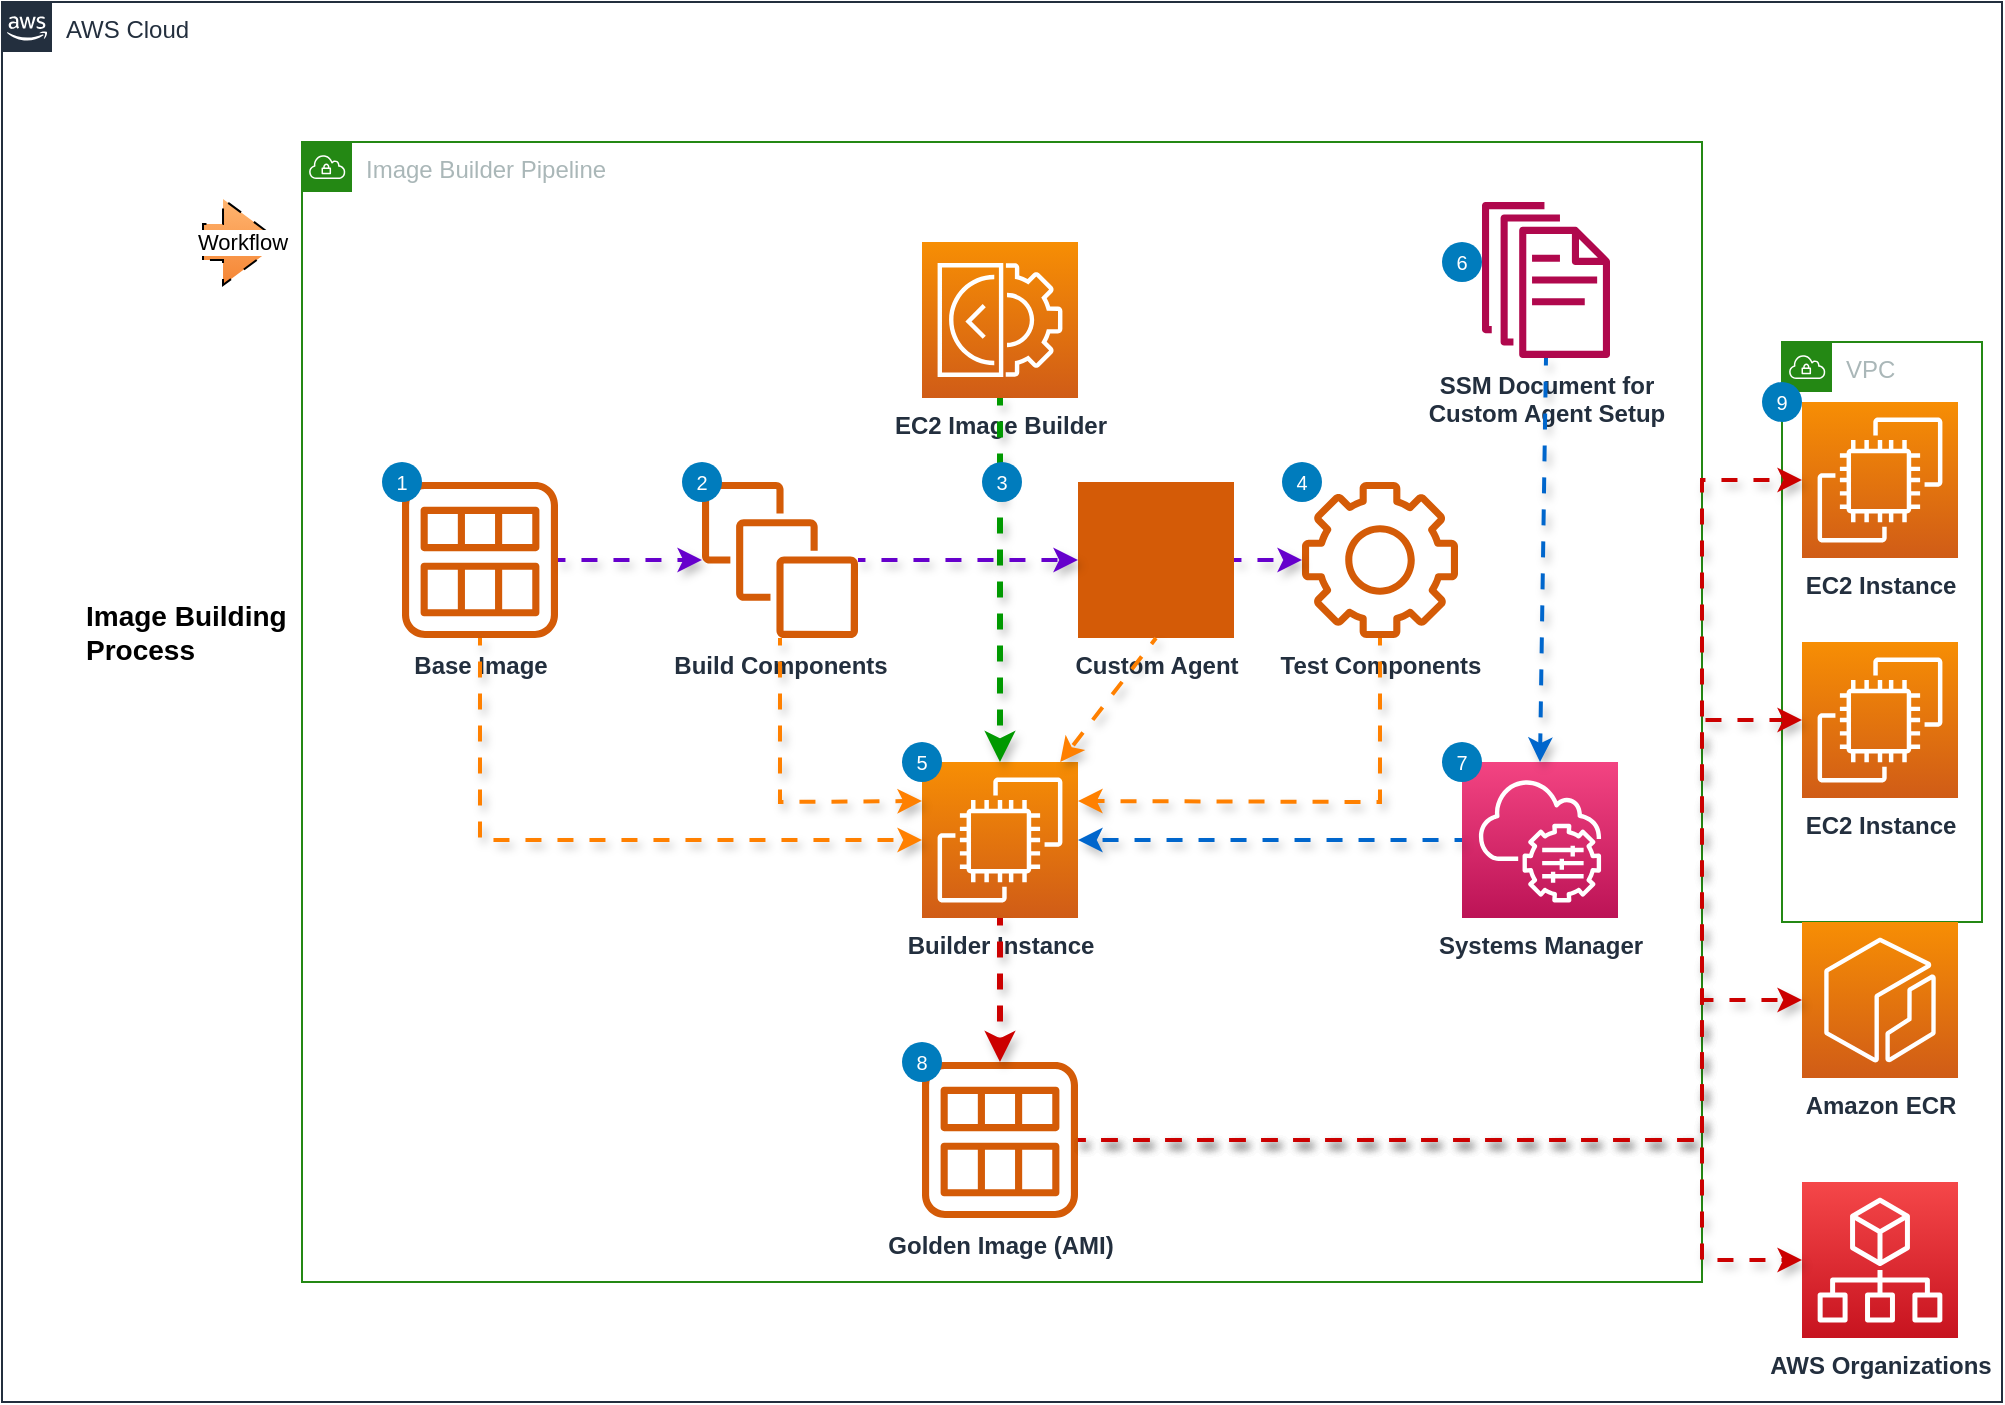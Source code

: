 <mxfile version="27.0.9">
  <diagram id="prtHgNgQTEPvFCAcTncT" name="AWS Image Builder Architecture">
    <mxGraphModel dx="1426" dy="907" grid="1" gridSize="10" guides="1" tooltips="1" connect="1" arrows="1" fold="1" page="1" pageScale="1" pageWidth="1100" pageHeight="850" math="0" shadow="0">
      <root>
        <mxCell id="0" />
        <mxCell id="1" parent="0" />
        <mxCell id="2" value="AWS Cloud" style="points=[[0,0],[0.25,0],[0.5,0],[0.75,0],[1,0],[1,0.25],[1,0.5],[1,0.75],[1,1],[0.75,1],[0.5,1],[0.25,1],[0,1],[0,0.75],[0,0.5],[0,0.25]];outlineConnect=0;gradientColor=none;html=1;whiteSpace=wrap;fontSize=12;fontStyle=0;container=1;pointerEvents=0;collapsible=0;recursiveResize=0;shape=mxgraph.aws4.group;grIcon=mxgraph.aws4.group_aws_cloud_alt;strokeColor=#232F3E;fillColor=none;verticalAlign=top;align=left;spacingLeft=30;fontColor=#232F3E;dashed=0;" parent="1" vertex="1">
          <mxGeometry x="50" y="50" width="1000" height="700" as="geometry" />
        </mxCell>
        <mxCell id="3" value="Image Builder Pipeline" style="points=[[0,0],[0.25,0],[0.5,0],[0.75,0],[1,0],[1,0.25],[1,0.5],[1,0.75],[1,1],[0.75,1],[0.5,1],[0.25,1],[0,1],[0,0.75],[0,0.5],[0,0.25]];outlineConnect=0;gradientColor=none;html=1;whiteSpace=wrap;fontSize=12;fontStyle=0;container=1;pointerEvents=0;collapsible=0;recursiveResize=0;shape=mxgraph.aws4.group;grIcon=mxgraph.aws4.group_vpc;strokeColor=#248814;fillColor=none;verticalAlign=top;align=left;spacingLeft=30;fontColor=#AAB7B8;dashed=0;" parent="2" vertex="1">
          <mxGeometry x="150" y="70" width="700" height="570" as="geometry" />
        </mxCell>
        <mxCell id="4" value="&lt;b&gt;EC2 Image Builder&lt;/b&gt;" style="sketch=0;points=[[0,0,0],[0.25,0,0],[0.5,0,0],[0.75,0,0],[1,0,0],[0,1,0],[0.25,1,0],[0.5,1,0],[0.75,1,0],[1,1,0],[0,0.25,0],[0,0.5,0],[0,0.75,0],[1,0.25,0],[1,0.5,0],[1,0.75,0]];outlineConnect=0;fontColor=#232F3E;gradientColor=#F78E04;gradientDirection=north;fillColor=#D05C17;strokeColor=#ffffff;dashed=0;verticalLabelPosition=bottom;verticalAlign=top;align=center;html=1;fontSize=12;fontStyle=0;aspect=fixed;shape=mxgraph.aws4.resourceIcon;resIcon=mxgraph.aws4.ec2_image_builder;" parent="3" vertex="1">
          <mxGeometry x="310" y="50" width="78" height="78" as="geometry" />
        </mxCell>
        <mxCell id="5" value="&lt;b&gt;Base Image&lt;/b&gt;" style="sketch=0;outlineConnect=0;fontColor=#232F3E;gradientColor=none;fillColor=#D45B07;strokeColor=none;dashed=0;verticalLabelPosition=bottom;verticalAlign=top;align=center;html=1;fontSize=12;fontStyle=0;aspect=fixed;pointerEvents=1;shape=mxgraph.aws4.ami;" parent="3" vertex="1">
          <mxGeometry x="50" y="170" width="78" height="78" as="geometry" />
        </mxCell>
        <mxCell id="6" value="&lt;b&gt;Build Components&lt;/b&gt;" style="sketch=0;outlineConnect=0;fontColor=#232F3E;gradientColor=none;fillColor=#D45B07;strokeColor=none;dashed=0;verticalLabelPosition=bottom;verticalAlign=top;align=center;html=1;fontSize=12;fontStyle=0;aspect=fixed;pointerEvents=1;shape=mxgraph.aws4.instances;" parent="3" vertex="1">
          <mxGeometry x="200" y="170" width="78" height="78" as="geometry" />
        </mxCell>
        <mxCell id="7" value="&lt;b&gt;Custom Agent&lt;/b&gt;" style="sketch=0;outlineConnect=0;fontColor=#232F3E;gradientColor=none;fillColor=#D45B07;strokeColor=none;dashed=0;verticalLabelPosition=bottom;verticalAlign=top;align=center;html=1;fontSize=12;fontStyle=0;aspect=fixed;pointerEvents=1;shape=mxgraph.aws4.custom;" parent="3" vertex="1">
          <mxGeometry x="388" y="170" width="78" height="78" as="geometry" />
        </mxCell>
        <mxCell id="8" value="&lt;b&gt;Test Components&lt;/b&gt;" style="sketch=0;outlineConnect=0;fontColor=#232F3E;gradientColor=none;fillColor=#D45B07;strokeColor=none;dashed=0;verticalLabelPosition=bottom;verticalAlign=top;align=center;html=1;fontSize=12;fontStyle=0;aspect=fixed;pointerEvents=1;shape=mxgraph.aws4.gear;" parent="3" vertex="1">
          <mxGeometry x="500" y="170" width="78" height="78" as="geometry" />
        </mxCell>
        <mxCell id="9" value="&lt;b&gt;Builder Instance&lt;/b&gt;" style="sketch=0;points=[[0,0,0],[0.25,0,0],[0.5,0,0],[0.75,0,0],[1,0,0],[0,1,0],[0.25,1,0],[0.5,1,0],[0.75,1,0],[1,1,0],[0,0.25,0],[0,0.5,0],[0,0.75,0],[1,0.25,0],[1,0.5,0],[1,0.75,0]];outlineConnect=0;fontColor=#232F3E;gradientColor=#F78E04;gradientDirection=north;fillColor=#D05C17;strokeColor=#ffffff;dashed=0;verticalLabelPosition=bottom;verticalAlign=top;align=center;html=1;fontSize=12;fontStyle=0;aspect=fixed;shape=mxgraph.aws4.resourceIcon;resIcon=mxgraph.aws4.ec2;" parent="3" vertex="1">
          <mxGeometry x="310" y="310" width="78" height="78" as="geometry" />
        </mxCell>
        <mxCell id="10" value="&lt;b&gt;Golden Image (AMI)&lt;/b&gt;" style="sketch=0;outlineConnect=0;fontColor=#232F3E;gradientColor=none;fillColor=#D45B07;strokeColor=none;dashed=0;verticalLabelPosition=bottom;verticalAlign=top;align=center;html=1;fontSize=12;fontStyle=0;aspect=fixed;pointerEvents=1;shape=mxgraph.aws4.ami;" parent="3" vertex="1">
          <mxGeometry x="310" y="460" width="78" height="78" as="geometry" />
        </mxCell>
        <mxCell id="11" value="" style="endArrow=classic;html=1;rounded=0;entryX=0.5;entryY=0;entryDx=0;entryDy=0;entryPerimeter=0;exitX=0.5;exitY=1;exitDx=0;exitDy=0;exitPerimeter=0;strokeColor=#009900;strokeWidth=3;shadow=1;flowAnimation=1;" parent="3" source="4" target="9" edge="1">
          <mxGeometry width="50" height="50" relative="1" as="geometry">
            <mxPoint x="340" y="140" as="sourcePoint" />
            <mxPoint x="390" y="90" as="targetPoint" />
          </mxGeometry>
        </mxCell>
        <mxCell id="12" value="" style="endArrow=classic;html=1;rounded=0;strokeColor=#6600CC;strokeWidth=2;shadow=1;flowAnimation=1;" parent="3" source="5" target="6" edge="1">
          <mxGeometry width="50" height="50" relative="1" as="geometry">
            <mxPoint x="140" y="200" as="sourcePoint" />
            <mxPoint x="190" y="150" as="targetPoint" />
          </mxGeometry>
        </mxCell>
        <mxCell id="13" value="" style="endArrow=classic;html=1;rounded=0;strokeColor=#6600CC;strokeWidth=2;shadow=1;flowAnimation=1;" parent="3" source="6" target="7" edge="1">
          <mxGeometry width="50" height="50" relative="1" as="geometry">
            <mxPoint x="290" y="209" as="sourcePoint" />
            <mxPoint x="340" y="209" as="targetPoint" />
          </mxGeometry>
        </mxCell>
        <mxCell id="14" value="" style="endArrow=classic;html=1;rounded=0;strokeColor=#6600CC;strokeWidth=2;shadow=1;flowAnimation=1;" parent="3" source="7" target="8" edge="1">
          <mxGeometry width="50" height="50" relative="1" as="geometry">
            <mxPoint x="440" y="209" as="sourcePoint" />
            <mxPoint x="490" y="209" as="targetPoint" />
          </mxGeometry>
        </mxCell>
        <mxCell id="15" value="" style="endArrow=classic;html=1;rounded=0;entryX=0;entryY=0.5;entryDx=0;entryDy=0;entryPerimeter=0;strokeColor=#FF8000;strokeWidth=2;shadow=1;flowAnimation=1;" parent="3" source="5" target="9" edge="1">
          <mxGeometry width="50" height="50" relative="1" as="geometry">
            <mxPoint x="90" y="350" as="sourcePoint" />
            <mxPoint x="140" y="300" as="targetPoint" />
            <Array as="points">
              <mxPoint x="89" y="349" />
            </Array>
          </mxGeometry>
        </mxCell>
        <mxCell id="16" value="" style="endArrow=classic;html=1;rounded=0;entryX=0;entryY=0.25;entryDx=0;entryDy=0;entryPerimeter=0;strokeColor=#FF8000;strokeWidth=2;shadow=1;flowAnimation=1;" parent="3" source="6" target="9" edge="1">
          <mxGeometry width="50" height="50" relative="1" as="geometry">
            <mxPoint x="230" y="350" as="sourcePoint" />
            <mxPoint x="280" y="300" as="targetPoint" />
            <Array as="points">
              <mxPoint x="239" y="330" />
            </Array>
          </mxGeometry>
        </mxCell>
        <mxCell id="17" value="" style="endArrow=classic;html=1;rounded=0;exitX=0.5;exitY=1;exitDx=0;exitDy=0;exitPerimeter=0;strokeColor=#FF8000;strokeWidth=2;shadow=1;flowAnimation=1;" parent="3" source="7" target="9" edge="1">
          <mxGeometry width="50" height="50" relative="1" as="geometry">
            <mxPoint x="340" y="350" as="sourcePoint" />
            <mxPoint x="390" y="300" as="targetPoint" />
          </mxGeometry>
        </mxCell>
        <mxCell id="18" value="" style="endArrow=classic;html=1;rounded=0;entryX=1;entryY=0.25;entryDx=0;entryDy=0;entryPerimeter=0;strokeColor=#FF8000;strokeWidth=2;shadow=1;flowAnimation=1;" parent="3" source="8" target="9" edge="1">
          <mxGeometry width="50" height="50" relative="1" as="geometry">
            <mxPoint x="510" y="350" as="sourcePoint" />
            <mxPoint x="560" y="300" as="targetPoint" />
            <Array as="points">
              <mxPoint x="539" y="330" />
            </Array>
          </mxGeometry>
        </mxCell>
        <mxCell id="19" value="" style="endArrow=classic;html=1;rounded=0;entryX=0.5;entryY=0;entryDx=0;entryDy=0;entryPerimeter=0;exitX=0.5;exitY=1;exitDx=0;exitDy=0;exitPerimeter=0;strokeColor=#CC0000;strokeWidth=3;shadow=1;flowAnimation=1;" parent="3" source="9" target="10" edge="1">
          <mxGeometry width="50" height="50" relative="1" as="geometry">
            <mxPoint x="340" y="430" as="sourcePoint" />
            <mxPoint x="390" y="380" as="targetPoint" />
          </mxGeometry>
        </mxCell>
        <mxCell id="20" value="&lt;b&gt;Systems Manager&lt;/b&gt;" style="sketch=0;points=[[0,0,0],[0.25,0,0],[0.5,0,0],[0.75,0,0],[1,0,0],[0,1,0],[0.25,1,0],[0.5,1,0],[0.75,1,0],[1,1,0],[0,0.25,0],[0,0.5,0],[0,0.75,0],[1,0.25,0],[1,0.5,0],[1,0.75,0]];points=[[0,0,0],[0.25,0,0],[0.5,0,0],[0.75,0,0],[1,0,0],[0,1,0],[0.25,1,0],[0.5,1,0],[0.75,1,0],[1,1,0],[0,0.25,0],[0,0.5,0],[0,0.75,0],[1,0.25,0],[1,0.5,0],[1,0.75,0]];outlineConnect=0;fontColor=#232F3E;gradientColor=#F34482;gradientDirection=north;fillColor=#BC1356;strokeColor=#ffffff;dashed=0;verticalLabelPosition=bottom;verticalAlign=top;align=center;html=1;fontSize=12;fontStyle=0;aspect=fixed;shape=mxgraph.aws4.resourceIcon;resIcon=mxgraph.aws4.systems_manager;" parent="3" vertex="1">
          <mxGeometry x="580" y="310" width="78" height="78" as="geometry" />
        </mxCell>
        <mxCell id="21" value="" style="endArrow=classic;html=1;rounded=0;entryX=1;entryY=0.5;entryDx=0;entryDy=0;entryPerimeter=0;exitX=0;exitY=0.5;exitDx=0;exitDy=0;exitPerimeter=0;strokeColor=#0066CC;strokeWidth=2;shadow=1;flowAnimation=1;" parent="3" source="20" target="9" edge="1">
          <mxGeometry width="50" height="50" relative="1" as="geometry">
            <mxPoint x="500" y="400" as="sourcePoint" />
            <mxPoint x="550" y="350" as="targetPoint" />
          </mxGeometry>
        </mxCell>
        <mxCell id="22" value="&lt;b&gt;SSM Document for&lt;br&gt;Custom Agent Setup&lt;/b&gt;" style="sketch=0;outlineConnect=0;fontColor=#232F3E;gradientColor=none;fillColor=#B0084D;strokeColor=none;dashed=0;verticalLabelPosition=bottom;verticalAlign=top;align=center;html=1;fontSize=12;fontStyle=0;aspect=fixed;pointerEvents=1;shape=mxgraph.aws4.documents;" parent="3" vertex="1">
          <mxGeometry x="590" y="30" width="64" height="78" as="geometry" />
        </mxCell>
        <mxCell id="23" value="" style="endArrow=classic;html=1;rounded=0;exitX=0.5;exitY=1;exitDx=0;exitDy=0;entryX=0.5;entryY=0;entryDx=0;entryDy=0;entryPerimeter=0;strokeColor=#0066CC;strokeWidth=2;shadow=1;flowAnimation=1;" parent="3" source="22" target="20" edge="1">
          <mxGeometry width="50" height="50" relative="1" as="geometry">
            <mxPoint x="500" y="350" as="sourcePoint" />
            <mxPoint x="550" y="300" as="targetPoint" />
          </mxGeometry>
        </mxCell>
        <mxCell id="24" value="1" style="ellipse;whiteSpace=wrap;html=1;aspect=fixed;fillColor=#007CBD;strokeColor=none;fontColor=#FFFFFF;fontSize=10;labelPosition=center;verticalLabelPosition=middle;align=center;verticalAlign=middle;" parent="3" vertex="1">
          <mxGeometry x="40" y="160" width="20" height="20" as="geometry" />
        </mxCell>
        <mxCell id="25" value="2" style="ellipse;whiteSpace=wrap;html=1;aspect=fixed;fillColor=#007CBD;strokeColor=none;fontColor=#FFFFFF;fontSize=10;labelPosition=center;verticalLabelPosition=middle;align=center;verticalAlign=middle;" parent="3" vertex="1">
          <mxGeometry x="190" y="160" width="20" height="20" as="geometry" />
        </mxCell>
        <mxCell id="26" value="3" style="ellipse;whiteSpace=wrap;html=1;aspect=fixed;fillColor=#007CBD;strokeColor=none;fontColor=#FFFFFF;fontSize=10;labelPosition=center;verticalLabelPosition=middle;align=center;verticalAlign=middle;" parent="3" vertex="1">
          <mxGeometry x="340" y="160" width="20" height="20" as="geometry" />
        </mxCell>
        <mxCell id="27" value="4" style="ellipse;whiteSpace=wrap;html=1;aspect=fixed;fillColor=#007CBD;strokeColor=none;fontColor=#FFFFFF;fontSize=10;labelPosition=center;verticalLabelPosition=middle;align=center;verticalAlign=middle;" parent="3" vertex="1">
          <mxGeometry x="490" y="160" width="20" height="20" as="geometry" />
        </mxCell>
        <mxCell id="28" value="5" style="ellipse;whiteSpace=wrap;html=1;aspect=fixed;fillColor=#007CBD;strokeColor=none;fontColor=#FFFFFF;fontSize=10;labelPosition=center;verticalLabelPosition=middle;align=center;verticalAlign=middle;" parent="3" vertex="1">
          <mxGeometry x="300" y="300" width="20" height="20" as="geometry" />
        </mxCell>
        <mxCell id="29" value="6" style="ellipse;whiteSpace=wrap;html=1;aspect=fixed;fillColor=#007CBD;strokeColor=none;fontColor=#FFFFFF;fontSize=10;labelPosition=center;verticalLabelPosition=middle;align=center;verticalAlign=middle;" parent="3" vertex="1">
          <mxGeometry x="570" y="50" width="20" height="20" as="geometry" />
        </mxCell>
        <mxCell id="30" value="7" style="ellipse;whiteSpace=wrap;html=1;aspect=fixed;fillColor=#007CBD;strokeColor=none;fontColor=#FFFFFF;fontSize=10;labelPosition=center;verticalLabelPosition=middle;align=center;verticalAlign=middle;" parent="3" vertex="1">
          <mxGeometry x="570" y="300" width="20" height="20" as="geometry" />
        </mxCell>
        <mxCell id="31" value="8" style="ellipse;whiteSpace=wrap;html=1;aspect=fixed;fillColor=#007CBD;strokeColor=none;fontColor=#FFFFFF;fontSize=10;labelPosition=center;verticalLabelPosition=middle;align=center;verticalAlign=middle;" parent="3" vertex="1">
          <mxGeometry x="300" y="450" width="20" height="20" as="geometry" />
        </mxCell>
        <mxCell id="32" value="&lt;b&gt;EC2 Instance&lt;/b&gt;" style="sketch=0;points=[[0,0,0],[0.25,0,0],[0.5,0,0],[0.75,0,0],[1,0,0],[0,1,0],[0.25,1,0],[0.5,1,0],[0.75,1,0],[1,1,0],[0,0.25,0],[0,0.5,0],[0,0.75,0],[1,0.25,0],[1,0.5,0],[1,0.75,0]];outlineConnect=0;fontColor=#232F3E;gradientColor=#F78E04;gradientDirection=north;fillColor=#D05C17;strokeColor=#ffffff;dashed=0;verticalLabelPosition=bottom;verticalAlign=top;align=center;html=1;fontSize=12;fontStyle=0;aspect=fixed;shape=mxgraph.aws4.resourceIcon;resIcon=mxgraph.aws4.ec2;" parent="2" vertex="1">
          <mxGeometry x="900" y="200" width="78" height="78" as="geometry" />
        </mxCell>
        <mxCell id="33" value="VPC" style="points=[[0,0],[0.25,0],[0.5,0],[0.75,0],[1,0],[1,0.25],[1,0.5],[1,0.75],[1,1],[0.75,1],[0.5,1],[0.25,1],[0,1],[0,0.75],[0,0.5],[0,0.25]];outlineConnect=0;gradientColor=none;html=1;whiteSpace=wrap;fontSize=12;fontStyle=0;container=1;pointerEvents=0;collapsible=0;recursiveResize=0;shape=mxgraph.aws4.group;grIcon=mxgraph.aws4.group_vpc;strokeColor=#248814;fillColor=none;verticalAlign=top;align=left;spacingLeft=30;fontColor=#AAB7B8;dashed=0;" parent="2" vertex="1">
          <mxGeometry x="890" y="170" width="100" height="290" as="geometry" />
        </mxCell>
        <mxCell id="34" value="&lt;b&gt;EC2 Instance&lt;/b&gt;" style="sketch=0;points=[[0,0,0],[0.25,0,0],[0.5,0,0],[0.75,0,0],[1,0,0],[0,1,0],[0.25,1,0],[0.5,1,0],[0.75,1,0],[1,1,0],[0,0.25,0],[0,0.5,0],[0,0.75,0],[1,0.25,0],[1,0.5,0],[1,0.75,0]];outlineConnect=0;fontColor=#232F3E;gradientColor=#F78E04;gradientDirection=north;fillColor=#D05C17;strokeColor=#ffffff;dashed=0;verticalLabelPosition=bottom;verticalAlign=top;align=center;html=1;fontSize=12;fontStyle=0;aspect=fixed;shape=mxgraph.aws4.resourceIcon;resIcon=mxgraph.aws4.ec2;" parent="2" vertex="1">
          <mxGeometry x="900" y="320" width="78" height="78" as="geometry" />
        </mxCell>
        <mxCell id="35" value="" style="endArrow=classic;html=1;rounded=0;entryX=0;entryY=0.5;entryDx=0;entryDy=0;entryPerimeter=0;exitX=1;exitY=0.5;exitDx=0;exitDy=0;exitPerimeter=0;strokeColor=#CC0000;strokeWidth=2;shadow=1;flowAnimation=1;" parent="2" source="10" target="32" edge="1">
          <mxGeometry width="50" height="50" relative="1" as="geometry">
            <mxPoint x="600" y="400" as="sourcePoint" />
            <mxPoint x="650" y="350" as="targetPoint" />
            <Array as="points">
              <mxPoint x="850" y="569" />
              <mxPoint x="850" y="239" />
            </Array>
          </mxGeometry>
        </mxCell>
        <mxCell id="36" value="" style="endArrow=classic;html=1;rounded=0;exitX=1;exitY=0.5;exitDx=0;exitDy=0;exitPerimeter=0;entryX=0;entryY=0.5;entryDx=0;entryDy=0;entryPerimeter=0;strokeColor=#CC0000;strokeWidth=2;shadow=1;flowAnimation=1;" parent="2" source="10" target="34" edge="1">
          <mxGeometry width="50" height="50" relative="1" as="geometry">
            <mxPoint x="600" y="400" as="sourcePoint" />
            <mxPoint x="650" y="350" as="targetPoint" />
            <Array as="points">
              <mxPoint x="850" y="569" />
              <mxPoint x="850" y="359" />
            </Array>
          </mxGeometry>
        </mxCell>
        <mxCell id="37" value="9" style="ellipse;whiteSpace=wrap;html=1;aspect=fixed;fillColor=#007CBD;strokeColor=none;fontColor=#FFFFFF;fontSize=10;labelPosition=center;verticalLabelPosition=middle;align=center;verticalAlign=middle;" parent="2" vertex="1">
          <mxGeometry x="880" y="190" width="20" height="20" as="geometry" />
        </mxCell>
        <mxCell id="38" value="&lt;b&gt;Amazon ECR&lt;/b&gt;" style="sketch=0;points=[[0,0,0],[0.25,0,0],[0.5,0,0],[0.75,0,0],[1,0,0],[0,1,0],[0.25,1,0],[0.5,1,0],[0.75,1,0],[1,1,0],[0,0.25,0],[0,0.5,0],[0,0.75,0],[1,0.25,0],[1,0.5,0],[1,0.75,0]];outlineConnect=0;fontColor=#232F3E;gradientColor=#F78E04;gradientDirection=north;fillColor=#D05C17;strokeColor=#ffffff;dashed=0;verticalLabelPosition=bottom;verticalAlign=top;align=center;html=1;fontSize=12;fontStyle=0;aspect=fixed;shape=mxgraph.aws4.resourceIcon;resIcon=mxgraph.aws4.ecr;" parent="2" vertex="1">
          <mxGeometry x="900" y="460" width="78" height="78" as="geometry" />
        </mxCell>
        <mxCell id="39" value="" style="endArrow=classic;html=1;rounded=0;entryX=0;entryY=0.5;entryDx=0;entryDy=0;entryPerimeter=0;exitX=1;exitY=0.5;exitDx=0;exitDy=0;exitPerimeter=0;strokeColor=#CC0000;strokeWidth=2;shadow=1;flowAnimation=1;" parent="2" source="10" target="38" edge="1">
          <mxGeometry width="50" height="50" relative="1" as="geometry">
            <mxPoint x="600" y="400" as="sourcePoint" />
            <mxPoint x="650" y="350" as="targetPoint" />
            <Array as="points">
              <mxPoint x="850" y="569" />
              <mxPoint x="850" y="499" />
            </Array>
          </mxGeometry>
        </mxCell>
        <mxCell id="40" value="&lt;b&gt;AWS Organizations&lt;/b&gt;" style="sketch=0;points=[[0,0,0],[0.25,0,0],[0.5,0,0],[0.75,0,0],[1,0,0],[0,1,0],[0.25,1,0],[0.5,1,0],[0.75,1,0],[1,1,0],[0,0.25,0],[0,0.5,0],[0,0.75,0],[1,0.25,0],[1,0.5,0],[1,0.75,0]];points=[[0,0,0],[0.25,0,0],[0.5,0,0],[0.75,0,0],[1,0,0],[0,1,0],[0.25,1,0],[0.5,1,0],[0.75,1,0],[1,1,0],[0,0.25,0],[0,0.5,0],[0,0.75,0],[1,0.25,0],[1,0.5,0],[1,0.75,0]];outlineConnect=0;fontColor=#232F3E;gradientColor=#F54749;gradientDirection=north;fillColor=#C7131F;strokeColor=#ffffff;dashed=0;verticalLabelPosition=bottom;verticalAlign=top;align=center;html=1;fontSize=12;fontStyle=0;aspect=fixed;shape=mxgraph.aws4.resourceIcon;resIcon=mxgraph.aws4.organizations;" parent="2" vertex="1">
          <mxGeometry x="900" y="590" width="78" height="78" as="geometry" />
        </mxCell>
        <mxCell id="41" value="" style="endArrow=classic;html=1;rounded=0;entryX=0;entryY=0.5;entryDx=0;entryDy=0;entryPerimeter=0;exitX=1;exitY=0.5;exitDx=0;exitDy=0;exitPerimeter=0;strokeColor=#CC0000;strokeWidth=2;shadow=1;flowAnimation=1;" parent="2" source="10" target="40" edge="1">
          <mxGeometry width="50" height="50" relative="1" as="geometry">
            <mxPoint x="600" y="400" as="sourcePoint" />
            <mxPoint x="650" y="350" as="targetPoint" />
            <Array as="points">
              <mxPoint x="850" y="569" />
              <mxPoint x="850" y="629" />
            </Array>
          </mxGeometry>
        </mxCell>
        <mxCell id="42" value="Workflow" style="shape=flexArrow;endArrow=classic;html=1;rounded=0;width=18;endSize=9.33;endWidth=24;fillColor=#F58534;strokeColor=#000000;gradientColor=#FFB570;gradientDirection=north;flowAnimation=1;" parent="2" edge="1">
          <mxGeometry width="50" height="50" relative="1" as="geometry">
            <mxPoint x="100" y="120" as="sourcePoint" />
            <mxPoint x="140" y="120" as="targetPoint" />
          </mxGeometry>
        </mxCell>
        <mxCell id="43" value="Image Building Process" style="text;html=1;strokeColor=none;fillColor=none;align=left;verticalAlign=middle;whiteSpace=wrap;rounded=0;fontStyle=1;fontSize=14;" parent="2" vertex="1">
          <mxGeometry x="40" y="300" width="160" height="30" as="geometry" />
        </mxCell>
      </root>
    </mxGraphModel>
  </diagram>
</mxfile>
